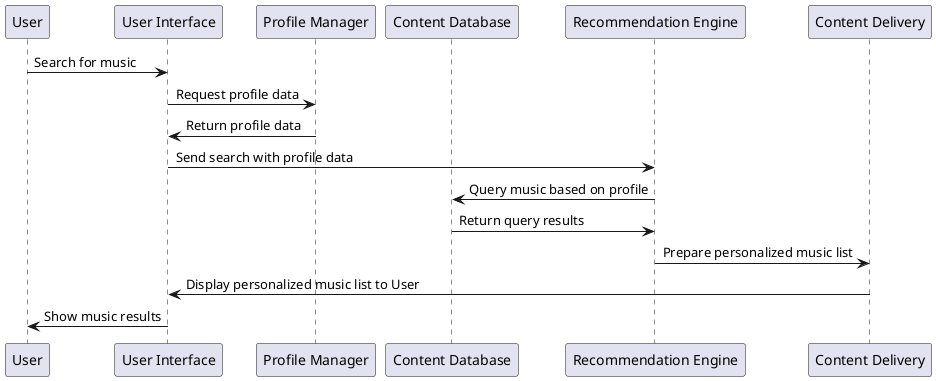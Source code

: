 @startuml
participant User
participant "User Interface" as UI
participant "Profile Manager" as PM
participant "Content Database" as DB
participant "Recommendation Engine" as RE
participant "Content Delivery" as CD

User -> UI : Search for music
UI -> PM : Request profile data
PM -> UI : Return profile data
UI -> RE : Send search with profile data
RE -> DB : Query music based on profile
DB -> RE : Return query results
RE -> CD : Prepare personalized music list
CD -> UI : Display personalized music list to User
UI -> User : Show music results

@enduml